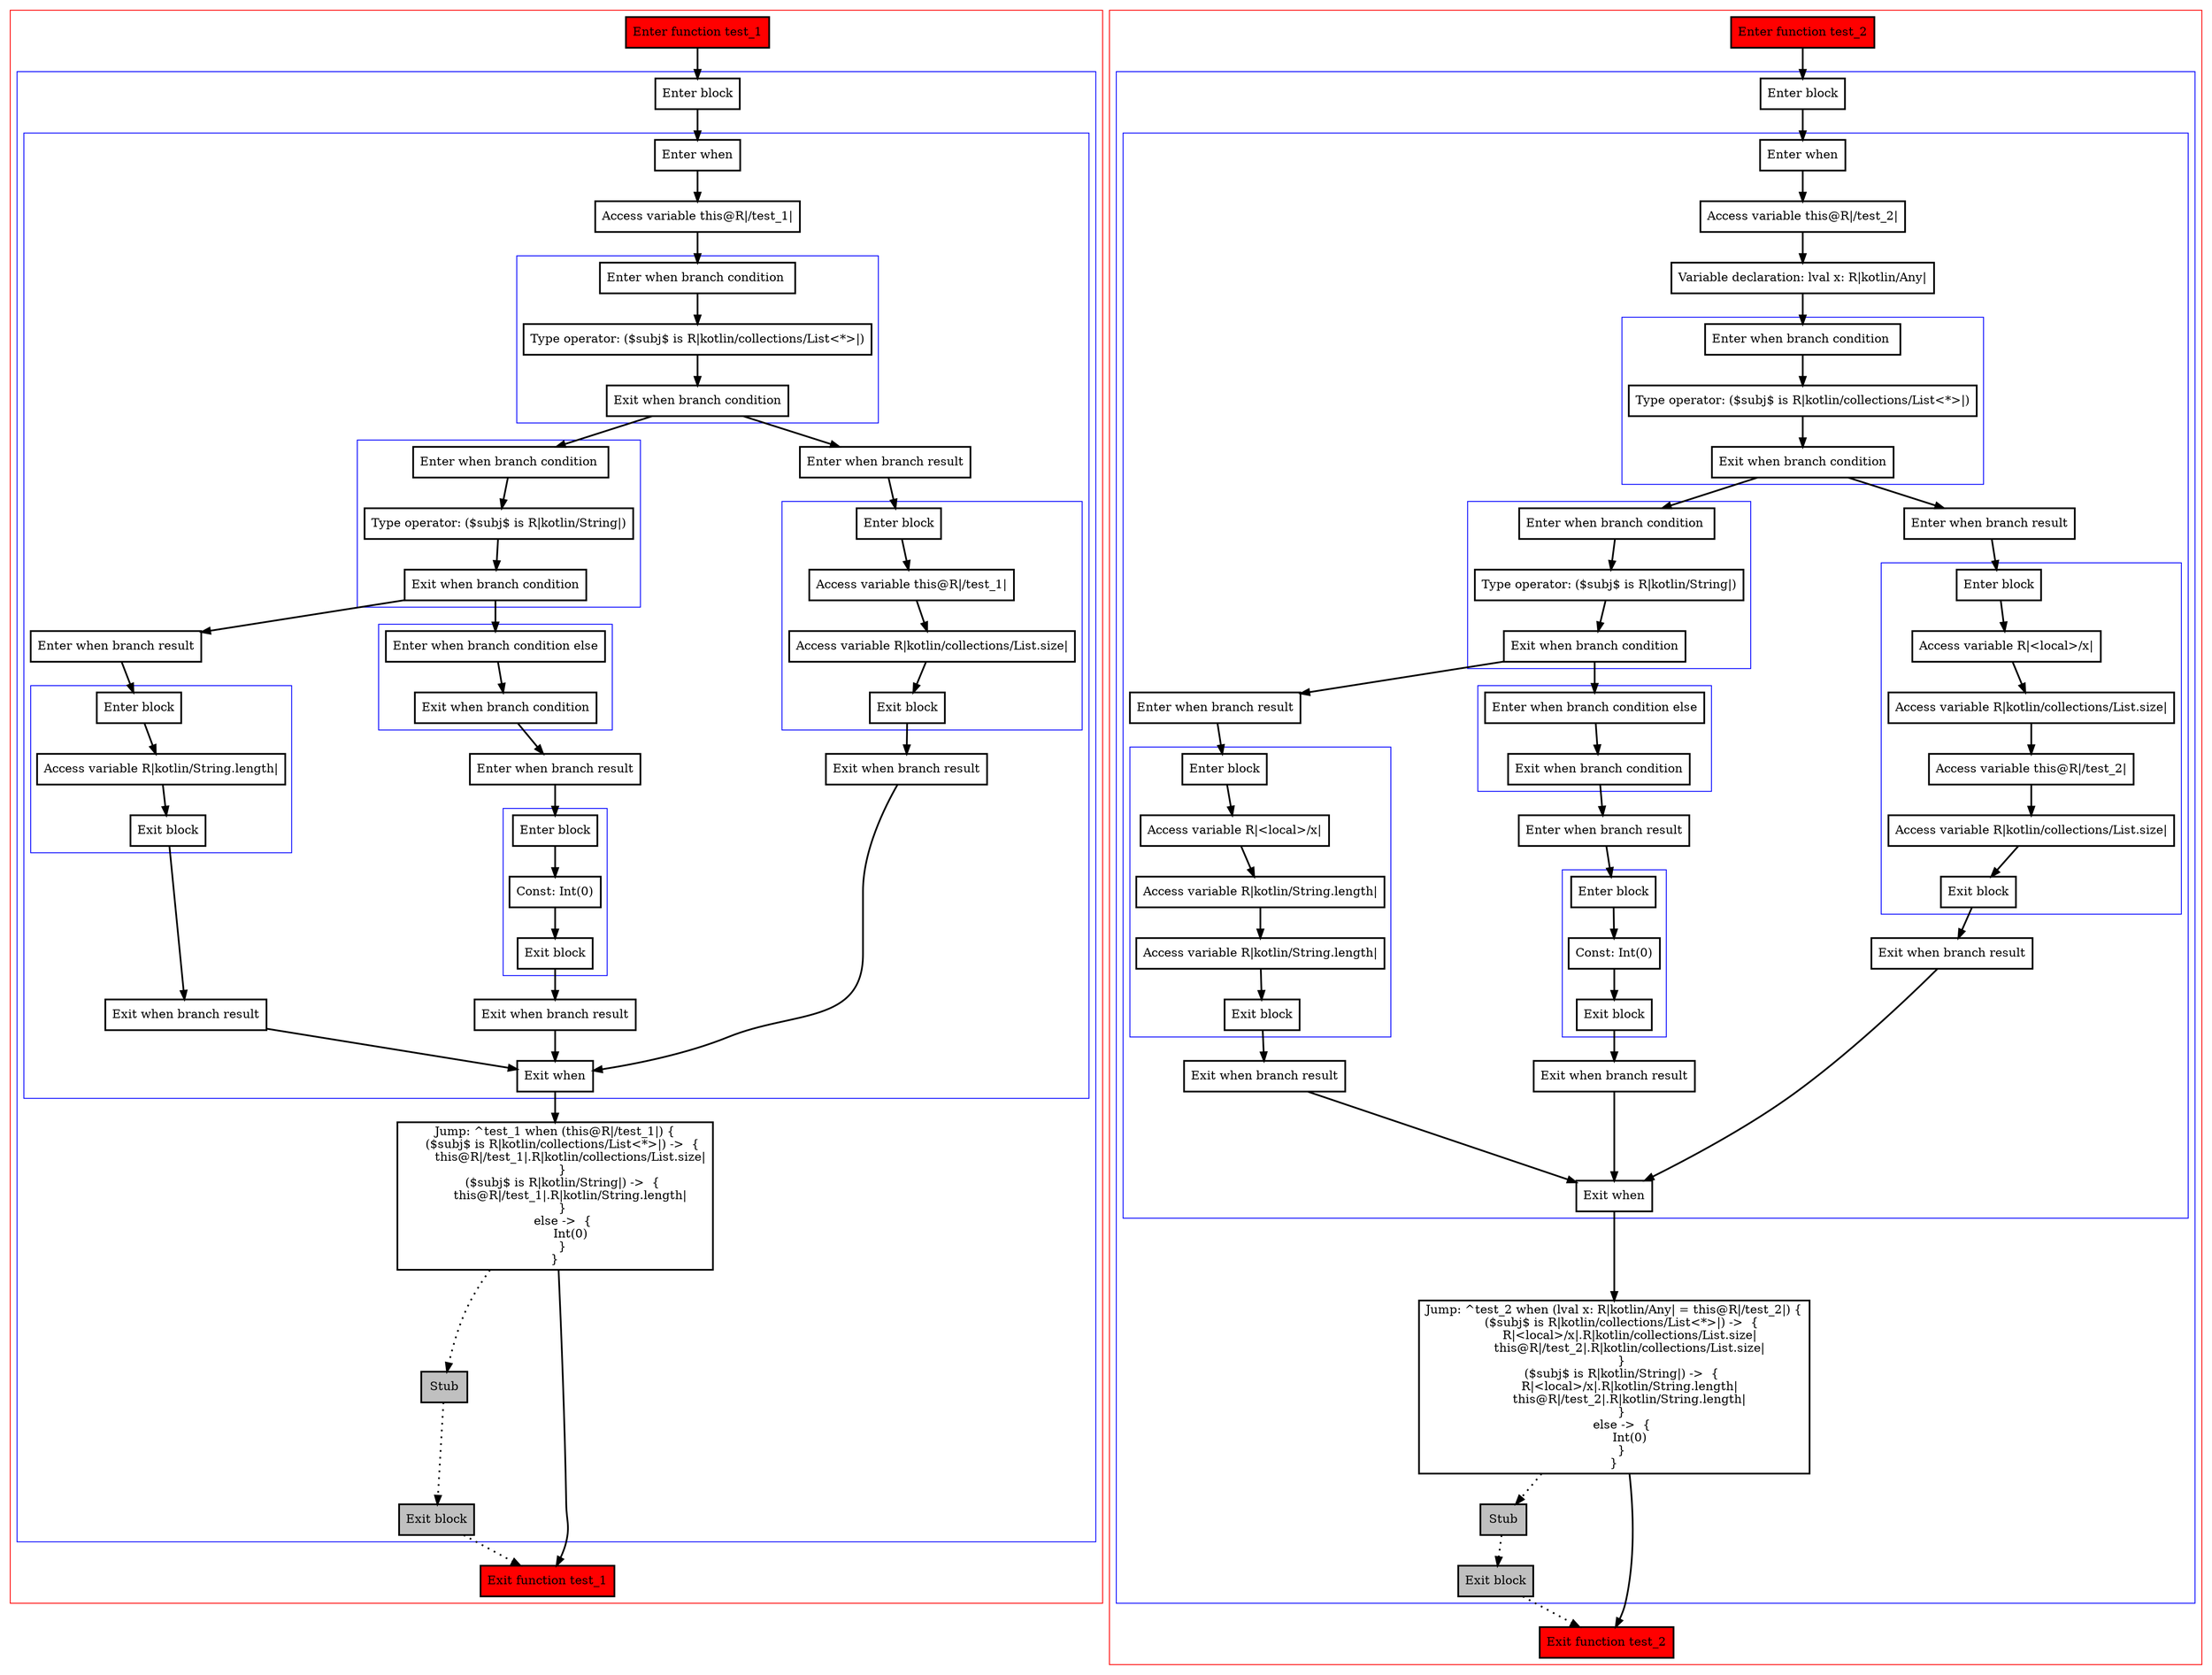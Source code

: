 digraph implicitReceiverAsWhenSubject_kt {
    graph [nodesep=3]
    node [shape=box penwidth=2]
    edge [penwidth=2]

    subgraph cluster_0 {
        color=red
        0 [label="Enter function test_1" style="filled" fillcolor=red];
        subgraph cluster_1 {
            color=blue
            1 [label="Enter block"];
            subgraph cluster_2 {
                color=blue
                2 [label="Enter when"];
                3 [label="Access variable this@R|/test_1|"];
                subgraph cluster_3 {
                    color=blue
                    4 [label="Enter when branch condition "];
                    5 [label="Type operator: ($subj$ is R|kotlin/collections/List<*>|)"];
                    6 [label="Exit when branch condition"];
                }
                subgraph cluster_4 {
                    color=blue
                    7 [label="Enter when branch condition "];
                    8 [label="Type operator: ($subj$ is R|kotlin/String|)"];
                    9 [label="Exit when branch condition"];
                }
                subgraph cluster_5 {
                    color=blue
                    10 [label="Enter when branch condition else"];
                    11 [label="Exit when branch condition"];
                }
                12 [label="Enter when branch result"];
                subgraph cluster_6 {
                    color=blue
                    13 [label="Enter block"];
                    14 [label="Const: Int(0)"];
                    15 [label="Exit block"];
                }
                16 [label="Exit when branch result"];
                17 [label="Enter when branch result"];
                subgraph cluster_7 {
                    color=blue
                    18 [label="Enter block"];
                    19 [label="Access variable R|kotlin/String.length|"];
                    20 [label="Exit block"];
                }
                21 [label="Exit when branch result"];
                22 [label="Enter when branch result"];
                subgraph cluster_8 {
                    color=blue
                    23 [label="Enter block"];
                    24 [label="Access variable this@R|/test_1|"];
                    25 [label="Access variable R|kotlin/collections/List.size|"];
                    26 [label="Exit block"];
                }
                27 [label="Exit when branch result"];
                28 [label="Exit when"];
            }
            29 [label="Jump: ^test_1 when (this@R|/test_1|) {
    ($subj$ is R|kotlin/collections/List<*>|) ->  {
        this@R|/test_1|.R|kotlin/collections/List.size|
    }
    ($subj$ is R|kotlin/String|) ->  {
        this@R|/test_1|.R|kotlin/String.length|
    }
    else ->  {
        Int(0)
    }
}
"];
            30 [label="Stub" style="filled" fillcolor=gray];
            31 [label="Exit block" style="filled" fillcolor=gray];
        }
        32 [label="Exit function test_1" style="filled" fillcolor=red];
    }
    0 -> {1};
    1 -> {2};
    2 -> {3};
    3 -> {4};
    4 -> {5};
    5 -> {6};
    6 -> {22 7};
    7 -> {8};
    8 -> {9};
    9 -> {17 10};
    10 -> {11};
    11 -> {12};
    12 -> {13};
    13 -> {14};
    14 -> {15};
    15 -> {16};
    16 -> {28};
    17 -> {18};
    18 -> {19};
    19 -> {20};
    20 -> {21};
    21 -> {28};
    22 -> {23};
    23 -> {24};
    24 -> {25};
    25 -> {26};
    26 -> {27};
    27 -> {28};
    28 -> {29};
    29 -> {32};
    29 -> {30} [style=dotted];
    30 -> {31} [style=dotted];
    31 -> {32} [style=dotted];

    subgraph cluster_9 {
        color=red
        33 [label="Enter function test_2" style="filled" fillcolor=red];
        subgraph cluster_10 {
            color=blue
            34 [label="Enter block"];
            subgraph cluster_11 {
                color=blue
                35 [label="Enter when"];
                36 [label="Access variable this@R|/test_2|"];
                37 [label="Variable declaration: lval x: R|kotlin/Any|"];
                subgraph cluster_12 {
                    color=blue
                    38 [label="Enter when branch condition "];
                    39 [label="Type operator: ($subj$ is R|kotlin/collections/List<*>|)"];
                    40 [label="Exit when branch condition"];
                }
                subgraph cluster_13 {
                    color=blue
                    41 [label="Enter when branch condition "];
                    42 [label="Type operator: ($subj$ is R|kotlin/String|)"];
                    43 [label="Exit when branch condition"];
                }
                subgraph cluster_14 {
                    color=blue
                    44 [label="Enter when branch condition else"];
                    45 [label="Exit when branch condition"];
                }
                46 [label="Enter when branch result"];
                subgraph cluster_15 {
                    color=blue
                    47 [label="Enter block"];
                    48 [label="Const: Int(0)"];
                    49 [label="Exit block"];
                }
                50 [label="Exit when branch result"];
                51 [label="Enter when branch result"];
                subgraph cluster_16 {
                    color=blue
                    52 [label="Enter block"];
                    53 [label="Access variable R|<local>/x|"];
                    54 [label="Access variable R|kotlin/String.length|"];
                    55 [label="Access variable R|kotlin/String.length|"];
                    56 [label="Exit block"];
                }
                57 [label="Exit when branch result"];
                58 [label="Enter when branch result"];
                subgraph cluster_17 {
                    color=blue
                    59 [label="Enter block"];
                    60 [label="Access variable R|<local>/x|"];
                    61 [label="Access variable R|kotlin/collections/List.size|"];
                    62 [label="Access variable this@R|/test_2|"];
                    63 [label="Access variable R|kotlin/collections/List.size|"];
                    64 [label="Exit block"];
                }
                65 [label="Exit when branch result"];
                66 [label="Exit when"];
            }
            67 [label="Jump: ^test_2 when (lval x: R|kotlin/Any| = this@R|/test_2|) {
    ($subj$ is R|kotlin/collections/List<*>|) ->  {
        R|<local>/x|.R|kotlin/collections/List.size|
        this@R|/test_2|.R|kotlin/collections/List.size|
    }
    ($subj$ is R|kotlin/String|) ->  {
        R|<local>/x|.R|kotlin/String.length|
        this@R|/test_2|.R|kotlin/String.length|
    }
    else ->  {
        Int(0)
    }
}
"];
            68 [label="Stub" style="filled" fillcolor=gray];
            69 [label="Exit block" style="filled" fillcolor=gray];
        }
        70 [label="Exit function test_2" style="filled" fillcolor=red];
    }
    33 -> {34};
    34 -> {35};
    35 -> {36};
    36 -> {37};
    37 -> {38};
    38 -> {39};
    39 -> {40};
    40 -> {58 41};
    41 -> {42};
    42 -> {43};
    43 -> {51 44};
    44 -> {45};
    45 -> {46};
    46 -> {47};
    47 -> {48};
    48 -> {49};
    49 -> {50};
    50 -> {66};
    51 -> {52};
    52 -> {53};
    53 -> {54};
    54 -> {55};
    55 -> {56};
    56 -> {57};
    57 -> {66};
    58 -> {59};
    59 -> {60};
    60 -> {61};
    61 -> {62};
    62 -> {63};
    63 -> {64};
    64 -> {65};
    65 -> {66};
    66 -> {67};
    67 -> {70};
    67 -> {68} [style=dotted];
    68 -> {69} [style=dotted];
    69 -> {70} [style=dotted];

}

